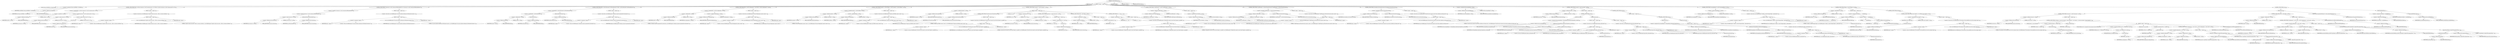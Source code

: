 digraph "validateAndExecute" {  
"403" [label = <(METHOD,validateAndExecute)<SUB>316</SUB>> ]
"33" [label = <(PARAM,this)<SUB>316</SUB>> ]
"404" [label = <(BLOCK,&lt;empty&gt;,&lt;empty&gt;)<SUB>316</SUB>> ]
"405" [label = <(LOCAL,String savedFileExt: java.lang.String)> ]
"406" [label = <(&lt;operator&gt;.assignment,String savedFileExt = this.fileext)<SUB>317</SUB>> ]
"407" [label = <(IDENTIFIER,savedFileExt,String savedFileExt = this.fileext)<SUB>317</SUB>> ]
"408" [label = <(&lt;operator&gt;.fieldAccess,this.fileext)<SUB>317</SUB>> ]
"409" [label = <(IDENTIFIER,this,String savedFileExt = this.fileext)<SUB>317</SUB>> ]
"410" [label = <(FIELD_IDENTIFIER,fileext,fileext)<SUB>317</SUB>> ]
"411" [label = <(CONTROL_STRUCTURE,if (file == null &amp;&amp; (resources == null || resources.size() == 0)),if (file == null &amp;&amp; (resources == null || resources.size() == 0)))<SUB>319</SUB>> ]
"412" [label = <(&lt;operator&gt;.logicalAnd,file == null &amp;&amp; (resources == null || resources.size() == 0))<SUB>319</SUB>> ]
"413" [label = <(&lt;operator&gt;.equals,file == null)<SUB>319</SUB>> ]
"414" [label = <(&lt;operator&gt;.fieldAccess,this.file)<SUB>319</SUB>> ]
"415" [label = <(IDENTIFIER,this,file == null)<SUB>319</SUB>> ]
"416" [label = <(FIELD_IDENTIFIER,file,file)<SUB>319</SUB>> ]
"417" [label = <(LITERAL,null,file == null)<SUB>319</SUB>> ]
"418" [label = <(&lt;operator&gt;.logicalOr,resources == null || resources.size() == 0)<SUB>319</SUB>> ]
"419" [label = <(&lt;operator&gt;.equals,resources == null)<SUB>319</SUB>> ]
"420" [label = <(&lt;operator&gt;.fieldAccess,this.resources)<SUB>319</SUB>> ]
"421" [label = <(IDENTIFIER,this,resources == null)<SUB>319</SUB>> ]
"422" [label = <(FIELD_IDENTIFIER,resources,resources)<SUB>319</SUB>> ]
"423" [label = <(LITERAL,null,resources == null)<SUB>319</SUB>> ]
"424" [label = <(&lt;operator&gt;.equals,resources.size() == 0)<SUB>319</SUB>> ]
"425" [label = <(size,size())<SUB>319</SUB>> ]
"426" [label = <(&lt;operator&gt;.fieldAccess,this.resources)<SUB>319</SUB>> ]
"427" [label = <(IDENTIFIER,this,size())<SUB>319</SUB>> ]
"428" [label = <(FIELD_IDENTIFIER,resources,resources)<SUB>319</SUB>> ]
"429" [label = <(LITERAL,0,resources.size() == 0)<SUB>319</SUB>> ]
"430" [label = <(BLOCK,&lt;empty&gt;,&lt;empty&gt;)<SUB>319</SUB>> ]
"431" [label = <(&lt;operator&gt;.throw,throw new BuildException(&quot;Specify at least one source - a file or a resource collection.&quot;);)<SUB>320</SUB>> ]
"432" [label = <(BLOCK,&lt;empty&gt;,&lt;empty&gt;)<SUB>320</SUB>> ]
"433" [label = <(&lt;operator&gt;.assignment,&lt;empty&gt;)> ]
"434" [label = <(IDENTIFIER,$obj6,&lt;empty&gt;)> ]
"435" [label = <(&lt;operator&gt;.alloc,new BuildException(&quot;Specify at least one source - a file or a resource collection.&quot;))<SUB>320</SUB>> ]
"436" [label = <(&lt;init&gt;,new BuildException(&quot;Specify at least one source - a file or a resource collection.&quot;))<SUB>320</SUB>> ]
"437" [label = <(IDENTIFIER,$obj6,new BuildException(&quot;Specify at least one source - a file or a resource collection.&quot;))> ]
"438" [label = <(LITERAL,&quot;Specify at least one source - a file or a resource collection.&quot;,new BuildException(&quot;Specify at least one source - a file or a resource collection.&quot;))<SUB>321</SUB>> ]
"439" [label = <(IDENTIFIER,$obj6,&lt;empty&gt;)> ]
"440" [label = <(CONTROL_STRUCTURE,if (!(resources == null || resources.isFilesystemOnly())),if (!(resources == null || resources.isFilesystemOnly())))<SUB>323</SUB>> ]
"441" [label = <(&lt;operator&gt;.logicalNot,!(resources == null || resources.isFilesystemOnly()))<SUB>323</SUB>> ]
"442" [label = <(&lt;operator&gt;.logicalOr,resources == null || resources.isFilesystemOnly())<SUB>323</SUB>> ]
"443" [label = <(&lt;operator&gt;.equals,resources == null)<SUB>323</SUB>> ]
"444" [label = <(&lt;operator&gt;.fieldAccess,this.resources)<SUB>323</SUB>> ]
"445" [label = <(IDENTIFIER,this,resources == null)<SUB>323</SUB>> ]
"446" [label = <(FIELD_IDENTIFIER,resources,resources)<SUB>323</SUB>> ]
"447" [label = <(LITERAL,null,resources == null)<SUB>323</SUB>> ]
"448" [label = <(isFilesystemOnly,isFilesystemOnly())<SUB>323</SUB>> ]
"449" [label = <(&lt;operator&gt;.fieldAccess,this.resources)<SUB>323</SUB>> ]
"450" [label = <(IDENTIFIER,this,isFilesystemOnly())<SUB>323</SUB>> ]
"451" [label = <(FIELD_IDENTIFIER,resources,resources)<SUB>323</SUB>> ]
"452" [label = <(BLOCK,&lt;empty&gt;,&lt;empty&gt;)<SUB>323</SUB>> ]
"453" [label = <(&lt;operator&gt;.throw,throw new BuildException(&quot;Can only calculate checksums for file-based resources.&quot;);)<SUB>324</SUB>> ]
"454" [label = <(BLOCK,&lt;empty&gt;,&lt;empty&gt;)<SUB>324</SUB>> ]
"455" [label = <(&lt;operator&gt;.assignment,&lt;empty&gt;)> ]
"456" [label = <(IDENTIFIER,$obj7,&lt;empty&gt;)> ]
"457" [label = <(&lt;operator&gt;.alloc,new BuildException(&quot;Can only calculate checksums for file-based resources.&quot;))<SUB>324</SUB>> ]
"458" [label = <(&lt;init&gt;,new BuildException(&quot;Can only calculate checksums for file-based resources.&quot;))<SUB>324</SUB>> ]
"459" [label = <(IDENTIFIER,$obj7,new BuildException(&quot;Can only calculate checksums for file-based resources.&quot;))> ]
"460" [label = <(LITERAL,&quot;Can only calculate checksums for file-based resources.&quot;,new BuildException(&quot;Can only calculate checksums for file-based resources.&quot;))<SUB>324</SUB>> ]
"461" [label = <(IDENTIFIER,$obj7,&lt;empty&gt;)> ]
"462" [label = <(CONTROL_STRUCTURE,if (file != null &amp;&amp; file.exists() &amp;&amp; file.isDirectory()),if (file != null &amp;&amp; file.exists() &amp;&amp; file.isDirectory()))<SUB>326</SUB>> ]
"463" [label = <(&lt;operator&gt;.logicalAnd,file != null &amp;&amp; file.exists() &amp;&amp; file.isDirectory())<SUB>326</SUB>> ]
"464" [label = <(&lt;operator&gt;.logicalAnd,file != null &amp;&amp; file.exists())<SUB>326</SUB>> ]
"465" [label = <(&lt;operator&gt;.notEquals,file != null)<SUB>326</SUB>> ]
"466" [label = <(&lt;operator&gt;.fieldAccess,this.file)<SUB>326</SUB>> ]
"467" [label = <(IDENTIFIER,this,file != null)<SUB>326</SUB>> ]
"468" [label = <(FIELD_IDENTIFIER,file,file)<SUB>326</SUB>> ]
"469" [label = <(LITERAL,null,file != null)<SUB>326</SUB>> ]
"470" [label = <(exists,file.exists())<SUB>326</SUB>> ]
"471" [label = <(&lt;operator&gt;.fieldAccess,this.file)<SUB>326</SUB>> ]
"472" [label = <(IDENTIFIER,this,file.exists())<SUB>326</SUB>> ]
"473" [label = <(FIELD_IDENTIFIER,file,file)<SUB>326</SUB>> ]
"474" [label = <(isDirectory,file.isDirectory())<SUB>326</SUB>> ]
"475" [label = <(&lt;operator&gt;.fieldAccess,this.file)<SUB>326</SUB>> ]
"476" [label = <(IDENTIFIER,this,file.isDirectory())<SUB>326</SUB>> ]
"477" [label = <(FIELD_IDENTIFIER,file,file)<SUB>326</SUB>> ]
"478" [label = <(BLOCK,&lt;empty&gt;,&lt;empty&gt;)<SUB>326</SUB>> ]
"479" [label = <(&lt;operator&gt;.throw,throw new BuildException(&quot;Checksum cannot be generated for directories&quot;);)<SUB>327</SUB>> ]
"480" [label = <(BLOCK,&lt;empty&gt;,&lt;empty&gt;)<SUB>327</SUB>> ]
"481" [label = <(&lt;operator&gt;.assignment,&lt;empty&gt;)> ]
"482" [label = <(IDENTIFIER,$obj8,&lt;empty&gt;)> ]
"483" [label = <(&lt;operator&gt;.alloc,new BuildException(&quot;Checksum cannot be generated for directories&quot;))<SUB>327</SUB>> ]
"484" [label = <(&lt;init&gt;,new BuildException(&quot;Checksum cannot be generated for directories&quot;))<SUB>327</SUB>> ]
"485" [label = <(IDENTIFIER,$obj8,new BuildException(&quot;Checksum cannot be generated for directories&quot;))> ]
"486" [label = <(LITERAL,&quot;Checksum cannot be generated for directories&quot;,new BuildException(&quot;Checksum cannot be generated for directories&quot;))<SUB>327</SUB>> ]
"487" [label = <(IDENTIFIER,$obj8,&lt;empty&gt;)> ]
"488" [label = <(CONTROL_STRUCTURE,if (file != null &amp;&amp; totalproperty != null),if (file != null &amp;&amp; totalproperty != null))<SUB>329</SUB>> ]
"489" [label = <(&lt;operator&gt;.logicalAnd,file != null &amp;&amp; totalproperty != null)<SUB>329</SUB>> ]
"490" [label = <(&lt;operator&gt;.notEquals,file != null)<SUB>329</SUB>> ]
"491" [label = <(&lt;operator&gt;.fieldAccess,this.file)<SUB>329</SUB>> ]
"492" [label = <(IDENTIFIER,this,file != null)<SUB>329</SUB>> ]
"493" [label = <(FIELD_IDENTIFIER,file,file)<SUB>329</SUB>> ]
"494" [label = <(LITERAL,null,file != null)<SUB>329</SUB>> ]
"495" [label = <(&lt;operator&gt;.notEquals,totalproperty != null)<SUB>329</SUB>> ]
"496" [label = <(&lt;operator&gt;.fieldAccess,this.totalproperty)<SUB>329</SUB>> ]
"497" [label = <(IDENTIFIER,this,totalproperty != null)<SUB>329</SUB>> ]
"498" [label = <(FIELD_IDENTIFIER,totalproperty,totalproperty)<SUB>329</SUB>> ]
"499" [label = <(LITERAL,null,totalproperty != null)<SUB>329</SUB>> ]
"500" [label = <(BLOCK,&lt;empty&gt;,&lt;empty&gt;)<SUB>329</SUB>> ]
"501" [label = <(&lt;operator&gt;.throw,throw new BuildException(&quot;File and Totalproperty cannot co-exist.&quot;);)<SUB>330</SUB>> ]
"502" [label = <(BLOCK,&lt;empty&gt;,&lt;empty&gt;)<SUB>330</SUB>> ]
"503" [label = <(&lt;operator&gt;.assignment,&lt;empty&gt;)> ]
"504" [label = <(IDENTIFIER,$obj9,&lt;empty&gt;)> ]
"505" [label = <(&lt;operator&gt;.alloc,new BuildException(&quot;File and Totalproperty cannot co-exist.&quot;))<SUB>330</SUB>> ]
"506" [label = <(&lt;init&gt;,new BuildException(&quot;File and Totalproperty cannot co-exist.&quot;))<SUB>330</SUB>> ]
"507" [label = <(IDENTIFIER,$obj9,new BuildException(&quot;File and Totalproperty cannot co-exist.&quot;))> ]
"508" [label = <(LITERAL,&quot;File and Totalproperty cannot co-exist.&quot;,new BuildException(&quot;File and Totalproperty cannot co-exist.&quot;))<SUB>330</SUB>> ]
"509" [label = <(IDENTIFIER,$obj9,&lt;empty&gt;)> ]
"510" [label = <(CONTROL_STRUCTURE,if (property != null &amp;&amp; fileext != null),if (property != null &amp;&amp; fileext != null))<SUB>332</SUB>> ]
"511" [label = <(&lt;operator&gt;.logicalAnd,property != null &amp;&amp; fileext != null)<SUB>332</SUB>> ]
"512" [label = <(&lt;operator&gt;.notEquals,property != null)<SUB>332</SUB>> ]
"513" [label = <(&lt;operator&gt;.fieldAccess,this.property)<SUB>332</SUB>> ]
"514" [label = <(IDENTIFIER,this,property != null)<SUB>332</SUB>> ]
"515" [label = <(FIELD_IDENTIFIER,property,property)<SUB>332</SUB>> ]
"516" [label = <(LITERAL,null,property != null)<SUB>332</SUB>> ]
"517" [label = <(&lt;operator&gt;.notEquals,fileext != null)<SUB>332</SUB>> ]
"518" [label = <(&lt;operator&gt;.fieldAccess,this.fileext)<SUB>332</SUB>> ]
"519" [label = <(IDENTIFIER,this,fileext != null)<SUB>332</SUB>> ]
"520" [label = <(FIELD_IDENTIFIER,fileext,fileext)<SUB>332</SUB>> ]
"521" [label = <(LITERAL,null,fileext != null)<SUB>332</SUB>> ]
"522" [label = <(BLOCK,&lt;empty&gt;,&lt;empty&gt;)<SUB>332</SUB>> ]
"523" [label = <(&lt;operator&gt;.throw,throw new BuildException(&quot;Property and FileExt cannot co-exist.&quot;);)<SUB>333</SUB>> ]
"524" [label = <(BLOCK,&lt;empty&gt;,&lt;empty&gt;)<SUB>333</SUB>> ]
"525" [label = <(&lt;operator&gt;.assignment,&lt;empty&gt;)> ]
"526" [label = <(IDENTIFIER,$obj10,&lt;empty&gt;)> ]
"527" [label = <(&lt;operator&gt;.alloc,new BuildException(&quot;Property and FileExt cannot co-exist.&quot;))<SUB>333</SUB>> ]
"528" [label = <(&lt;init&gt;,new BuildException(&quot;Property and FileExt cannot co-exist.&quot;))<SUB>333</SUB>> ]
"529" [label = <(IDENTIFIER,$obj10,new BuildException(&quot;Property and FileExt cannot co-exist.&quot;))> ]
"530" [label = <(LITERAL,&quot;Property and FileExt cannot co-exist.&quot;,new BuildException(&quot;Property and FileExt cannot co-exist.&quot;))<SUB>333</SUB>> ]
"531" [label = <(IDENTIFIER,$obj10,&lt;empty&gt;)> ]
"532" [label = <(CONTROL_STRUCTURE,if (property != null),if (property != null))<SUB>335</SUB>> ]
"533" [label = <(&lt;operator&gt;.notEquals,property != null)<SUB>335</SUB>> ]
"534" [label = <(&lt;operator&gt;.fieldAccess,this.property)<SUB>335</SUB>> ]
"535" [label = <(IDENTIFIER,this,property != null)<SUB>335</SUB>> ]
"536" [label = <(FIELD_IDENTIFIER,property,property)<SUB>335</SUB>> ]
"537" [label = <(LITERAL,null,property != null)<SUB>335</SUB>> ]
"538" [label = <(BLOCK,&lt;empty&gt;,&lt;empty&gt;)<SUB>335</SUB>> ]
"539" [label = <(CONTROL_STRUCTURE,if (forceOverwrite),if (forceOverwrite))<SUB>336</SUB>> ]
"540" [label = <(&lt;operator&gt;.fieldAccess,this.forceOverwrite)<SUB>336</SUB>> ]
"541" [label = <(IDENTIFIER,this,if (forceOverwrite))<SUB>336</SUB>> ]
"542" [label = <(FIELD_IDENTIFIER,forceOverwrite,forceOverwrite)<SUB>336</SUB>> ]
"543" [label = <(BLOCK,&lt;empty&gt;,&lt;empty&gt;)<SUB>336</SUB>> ]
"544" [label = <(&lt;operator&gt;.throw,throw new BuildException(&quot;ForceOverwrite cannot be used when Property is specified&quot;);)<SUB>337</SUB>> ]
"545" [label = <(BLOCK,&lt;empty&gt;,&lt;empty&gt;)<SUB>337</SUB>> ]
"546" [label = <(&lt;operator&gt;.assignment,&lt;empty&gt;)> ]
"547" [label = <(IDENTIFIER,$obj11,&lt;empty&gt;)> ]
"548" [label = <(&lt;operator&gt;.alloc,new BuildException(&quot;ForceOverwrite cannot be used when Property is specified&quot;))<SUB>337</SUB>> ]
"549" [label = <(&lt;init&gt;,new BuildException(&quot;ForceOverwrite cannot be used when Property is specified&quot;))<SUB>337</SUB>> ]
"550" [label = <(IDENTIFIER,$obj11,new BuildException(&quot;ForceOverwrite cannot be used when Property is specified&quot;))> ]
"551" [label = <(LITERAL,&quot;ForceOverwrite cannot be used when Property is specified&quot;,new BuildException(&quot;ForceOverwrite cannot be used when Property is specified&quot;))<SUB>338</SUB>> ]
"552" [label = <(IDENTIFIER,$obj11,&lt;empty&gt;)> ]
"553" [label = <(LOCAL,int ct: int)> ]
"554" [label = <(&lt;operator&gt;.assignment,int ct = 0)<SUB>340</SUB>> ]
"555" [label = <(IDENTIFIER,ct,int ct = 0)<SUB>340</SUB>> ]
"556" [label = <(LITERAL,0,int ct = 0)<SUB>340</SUB>> ]
"557" [label = <(CONTROL_STRUCTURE,if (resources != null),if (resources != null))<SUB>341</SUB>> ]
"558" [label = <(&lt;operator&gt;.notEquals,resources != null)<SUB>341</SUB>> ]
"559" [label = <(&lt;operator&gt;.fieldAccess,this.resources)<SUB>341</SUB>> ]
"560" [label = <(IDENTIFIER,this,resources != null)<SUB>341</SUB>> ]
"561" [label = <(FIELD_IDENTIFIER,resources,resources)<SUB>341</SUB>> ]
"562" [label = <(LITERAL,null,resources != null)<SUB>341</SUB>> ]
"563" [label = <(BLOCK,&lt;empty&gt;,&lt;empty&gt;)<SUB>341</SUB>> ]
"564" [label = <(&lt;operator&gt;.assignmentPlus,ct += size())<SUB>342</SUB>> ]
"565" [label = <(IDENTIFIER,ct,ct += size())<SUB>342</SUB>> ]
"566" [label = <(size,size())<SUB>342</SUB>> ]
"567" [label = <(&lt;operator&gt;.fieldAccess,this.resources)<SUB>342</SUB>> ]
"568" [label = <(IDENTIFIER,this,size())<SUB>342</SUB>> ]
"569" [label = <(FIELD_IDENTIFIER,resources,resources)<SUB>342</SUB>> ]
"570" [label = <(CONTROL_STRUCTURE,if (file != null),if (file != null))<SUB>344</SUB>> ]
"571" [label = <(&lt;operator&gt;.notEquals,file != null)<SUB>344</SUB>> ]
"572" [label = <(&lt;operator&gt;.fieldAccess,this.file)<SUB>344</SUB>> ]
"573" [label = <(IDENTIFIER,this,file != null)<SUB>344</SUB>> ]
"574" [label = <(FIELD_IDENTIFIER,file,file)<SUB>344</SUB>> ]
"575" [label = <(LITERAL,null,file != null)<SUB>344</SUB>> ]
"576" [label = <(BLOCK,&lt;empty&gt;,&lt;empty&gt;)<SUB>344</SUB>> ]
"577" [label = <(&lt;operator&gt;.postIncrement,ct++)<SUB>345</SUB>> ]
"578" [label = <(IDENTIFIER,ct,ct++)<SUB>345</SUB>> ]
"579" [label = <(CONTROL_STRUCTURE,if (ct &gt; 1),if (ct &gt; 1))<SUB>347</SUB>> ]
"580" [label = <(&lt;operator&gt;.greaterThan,ct &gt; 1)<SUB>347</SUB>> ]
"581" [label = <(IDENTIFIER,ct,ct &gt; 1)<SUB>347</SUB>> ]
"582" [label = <(LITERAL,1,ct &gt; 1)<SUB>347</SUB>> ]
"583" [label = <(BLOCK,&lt;empty&gt;,&lt;empty&gt;)<SUB>347</SUB>> ]
"584" [label = <(&lt;operator&gt;.throw,throw new BuildException(&quot;Multiple files cannot be used when Property is specified&quot;);)<SUB>348</SUB>> ]
"585" [label = <(BLOCK,&lt;empty&gt;,&lt;empty&gt;)<SUB>348</SUB>> ]
"586" [label = <(&lt;operator&gt;.assignment,&lt;empty&gt;)> ]
"587" [label = <(IDENTIFIER,$obj12,&lt;empty&gt;)> ]
"588" [label = <(&lt;operator&gt;.alloc,new BuildException(&quot;Multiple files cannot be used when Property is specified&quot;))<SUB>348</SUB>> ]
"589" [label = <(&lt;init&gt;,new BuildException(&quot;Multiple files cannot be used when Property is specified&quot;))<SUB>348</SUB>> ]
"590" [label = <(IDENTIFIER,$obj12,new BuildException(&quot;Multiple files cannot be used when Property is specified&quot;))> ]
"591" [label = <(LITERAL,&quot;Multiple files cannot be used when Property is specified&quot;,new BuildException(&quot;Multiple files cannot be used when Property is specified&quot;))<SUB>349</SUB>> ]
"592" [label = <(IDENTIFIER,$obj12,&lt;empty&gt;)> ]
"593" [label = <(CONTROL_STRUCTURE,if (verifyProperty != null),if (verifyProperty != null))<SUB>352</SUB>> ]
"594" [label = <(&lt;operator&gt;.notEquals,verifyProperty != null)<SUB>352</SUB>> ]
"595" [label = <(&lt;operator&gt;.fieldAccess,this.verifyProperty)<SUB>352</SUB>> ]
"596" [label = <(IDENTIFIER,this,verifyProperty != null)<SUB>352</SUB>> ]
"597" [label = <(FIELD_IDENTIFIER,verifyProperty,verifyProperty)<SUB>352</SUB>> ]
"598" [label = <(LITERAL,null,verifyProperty != null)<SUB>352</SUB>> ]
"599" [label = <(BLOCK,&lt;empty&gt;,&lt;empty&gt;)<SUB>352</SUB>> ]
"600" [label = <(&lt;operator&gt;.assignment,this.isCondition = true)<SUB>353</SUB>> ]
"601" [label = <(&lt;operator&gt;.fieldAccess,this.isCondition)<SUB>353</SUB>> ]
"602" [label = <(IDENTIFIER,this,this.isCondition = true)<SUB>353</SUB>> ]
"603" [label = <(FIELD_IDENTIFIER,isCondition,isCondition)<SUB>353</SUB>> ]
"604" [label = <(LITERAL,true,this.isCondition = true)<SUB>353</SUB>> ]
"605" [label = <(CONTROL_STRUCTURE,if (verifyProperty != null &amp;&amp; forceOverwrite),if (verifyProperty != null &amp;&amp; forceOverwrite))<SUB>355</SUB>> ]
"606" [label = <(&lt;operator&gt;.logicalAnd,verifyProperty != null &amp;&amp; forceOverwrite)<SUB>355</SUB>> ]
"607" [label = <(&lt;operator&gt;.notEquals,verifyProperty != null)<SUB>355</SUB>> ]
"608" [label = <(&lt;operator&gt;.fieldAccess,this.verifyProperty)<SUB>355</SUB>> ]
"609" [label = <(IDENTIFIER,this,verifyProperty != null)<SUB>355</SUB>> ]
"610" [label = <(FIELD_IDENTIFIER,verifyProperty,verifyProperty)<SUB>355</SUB>> ]
"611" [label = <(LITERAL,null,verifyProperty != null)<SUB>355</SUB>> ]
"612" [label = <(&lt;operator&gt;.fieldAccess,this.forceOverwrite)<SUB>355</SUB>> ]
"613" [label = <(IDENTIFIER,this,verifyProperty != null &amp;&amp; forceOverwrite)<SUB>355</SUB>> ]
"614" [label = <(FIELD_IDENTIFIER,forceOverwrite,forceOverwrite)<SUB>355</SUB>> ]
"615" [label = <(BLOCK,&lt;empty&gt;,&lt;empty&gt;)<SUB>355</SUB>> ]
"616" [label = <(&lt;operator&gt;.throw,throw new BuildException(&quot;VerifyProperty and ForceOverwrite cannot co-exist.&quot;);)<SUB>356</SUB>> ]
"617" [label = <(BLOCK,&lt;empty&gt;,&lt;empty&gt;)<SUB>356</SUB>> ]
"618" [label = <(&lt;operator&gt;.assignment,&lt;empty&gt;)> ]
"619" [label = <(IDENTIFIER,$obj13,&lt;empty&gt;)> ]
"620" [label = <(&lt;operator&gt;.alloc,new BuildException(&quot;VerifyProperty and ForceOverwrite cannot co-exist.&quot;))<SUB>356</SUB>> ]
"621" [label = <(&lt;init&gt;,new BuildException(&quot;VerifyProperty and ForceOverwrite cannot co-exist.&quot;))<SUB>356</SUB>> ]
"622" [label = <(IDENTIFIER,$obj13,new BuildException(&quot;VerifyProperty and ForceOverwrite cannot co-exist.&quot;))> ]
"623" [label = <(LITERAL,&quot;VerifyProperty and ForceOverwrite cannot co-exist.&quot;,new BuildException(&quot;VerifyProperty and ForceOverwrite cannot co-exist.&quot;))<SUB>356</SUB>> ]
"624" [label = <(IDENTIFIER,$obj13,&lt;empty&gt;)> ]
"625" [label = <(CONTROL_STRUCTURE,if (isCondition &amp;&amp; forceOverwrite),if (isCondition &amp;&amp; forceOverwrite))<SUB>358</SUB>> ]
"626" [label = <(&lt;operator&gt;.logicalAnd,isCondition &amp;&amp; forceOverwrite)<SUB>358</SUB>> ]
"627" [label = <(&lt;operator&gt;.fieldAccess,this.isCondition)<SUB>358</SUB>> ]
"628" [label = <(IDENTIFIER,this,isCondition &amp;&amp; forceOverwrite)<SUB>358</SUB>> ]
"629" [label = <(FIELD_IDENTIFIER,isCondition,isCondition)<SUB>358</SUB>> ]
"630" [label = <(&lt;operator&gt;.fieldAccess,this.forceOverwrite)<SUB>358</SUB>> ]
"631" [label = <(IDENTIFIER,this,isCondition &amp;&amp; forceOverwrite)<SUB>358</SUB>> ]
"632" [label = <(FIELD_IDENTIFIER,forceOverwrite,forceOverwrite)<SUB>358</SUB>> ]
"633" [label = <(BLOCK,&lt;empty&gt;,&lt;empty&gt;)<SUB>358</SUB>> ]
"634" [label = <(&lt;operator&gt;.throw,throw new BuildException(&quot;ForceOverwrite cannot be used when conditions are being used.&quot;);)<SUB>359</SUB>> ]
"635" [label = <(BLOCK,&lt;empty&gt;,&lt;empty&gt;)<SUB>359</SUB>> ]
"636" [label = <(&lt;operator&gt;.assignment,&lt;empty&gt;)> ]
"637" [label = <(IDENTIFIER,$obj14,&lt;empty&gt;)> ]
"638" [label = <(&lt;operator&gt;.alloc,new BuildException(&quot;ForceOverwrite cannot be used when conditions are being used.&quot;))<SUB>359</SUB>> ]
"639" [label = <(&lt;init&gt;,new BuildException(&quot;ForceOverwrite cannot be used when conditions are being used.&quot;))<SUB>359</SUB>> ]
"640" [label = <(IDENTIFIER,$obj14,new BuildException(&quot;ForceOverwrite cannot be used when conditions are being used.&quot;))> ]
"641" [label = <(LITERAL,&quot;ForceOverwrite cannot be used when conditions are being used.&quot;,new BuildException(&quot;ForceOverwrite cannot be used when conditions are being used.&quot;))<SUB>360</SUB>> ]
"642" [label = <(IDENTIFIER,$obj14,&lt;empty&gt;)> ]
"643" [label = <(&lt;operator&gt;.assignment,this.messageDigest = null)<SUB>362</SUB>> ]
"644" [label = <(&lt;operator&gt;.fieldAccess,this.messageDigest)<SUB>362</SUB>> ]
"645" [label = <(IDENTIFIER,this,this.messageDigest = null)<SUB>362</SUB>> ]
"646" [label = <(FIELD_IDENTIFIER,messageDigest,messageDigest)<SUB>362</SUB>> ]
"647" [label = <(LITERAL,null,this.messageDigest = null)<SUB>362</SUB>> ]
"648" [label = <(CONTROL_STRUCTURE,if (provider != null),if (provider != null))<SUB>363</SUB>> ]
"649" [label = <(&lt;operator&gt;.notEquals,provider != null)<SUB>363</SUB>> ]
"650" [label = <(&lt;operator&gt;.fieldAccess,this.provider)<SUB>363</SUB>> ]
"651" [label = <(IDENTIFIER,this,provider != null)<SUB>363</SUB>> ]
"652" [label = <(FIELD_IDENTIFIER,provider,provider)<SUB>363</SUB>> ]
"653" [label = <(LITERAL,null,provider != null)<SUB>363</SUB>> ]
"654" [label = <(BLOCK,&lt;empty&gt;,&lt;empty&gt;)<SUB>363</SUB>> ]
"655" [label = <(CONTROL_STRUCTURE,try,try)<SUB>364</SUB>> ]
"656" [label = <(BLOCK,try,try)<SUB>364</SUB>> ]
"657" [label = <(&lt;operator&gt;.assignment,this.messageDigest = MessageDigest.getInstance(algorithm, provider))<SUB>365</SUB>> ]
"658" [label = <(&lt;operator&gt;.fieldAccess,this.messageDigest)<SUB>365</SUB>> ]
"659" [label = <(IDENTIFIER,this,this.messageDigest = MessageDigest.getInstance(algorithm, provider))<SUB>365</SUB>> ]
"660" [label = <(FIELD_IDENTIFIER,messageDigest,messageDigest)<SUB>365</SUB>> ]
"661" [label = <(getInstance,MessageDigest.getInstance(algorithm, provider))<SUB>365</SUB>> ]
"662" [label = <(IDENTIFIER,MessageDigest,MessageDigest.getInstance(algorithm, provider))<SUB>365</SUB>> ]
"663" [label = <(&lt;operator&gt;.fieldAccess,this.algorithm)<SUB>365</SUB>> ]
"664" [label = <(IDENTIFIER,this,MessageDigest.getInstance(algorithm, provider))<SUB>365</SUB>> ]
"665" [label = <(FIELD_IDENTIFIER,algorithm,algorithm)<SUB>365</SUB>> ]
"666" [label = <(&lt;operator&gt;.fieldAccess,this.provider)<SUB>365</SUB>> ]
"667" [label = <(IDENTIFIER,this,MessageDigest.getInstance(algorithm, provider))<SUB>365</SUB>> ]
"668" [label = <(FIELD_IDENTIFIER,provider,provider)<SUB>365</SUB>> ]
"669" [label = <(BLOCK,catch,catch)> ]
"670" [label = <(BLOCK,&lt;empty&gt;,&lt;empty&gt;)<SUB>366</SUB>> ]
"671" [label = <(&lt;operator&gt;.throw,throw new BuildException(noalgo, getLocation());)<SUB>367</SUB>> ]
"672" [label = <(BLOCK,&lt;empty&gt;,&lt;empty&gt;)<SUB>367</SUB>> ]
"673" [label = <(&lt;operator&gt;.assignment,&lt;empty&gt;)> ]
"674" [label = <(IDENTIFIER,$obj15,&lt;empty&gt;)> ]
"675" [label = <(&lt;operator&gt;.alloc,new BuildException(noalgo, getLocation()))<SUB>367</SUB>> ]
"676" [label = <(&lt;init&gt;,new BuildException(noalgo, getLocation()))<SUB>367</SUB>> ]
"677" [label = <(IDENTIFIER,$obj15,new BuildException(noalgo, getLocation()))> ]
"678" [label = <(IDENTIFIER,noalgo,new BuildException(noalgo, getLocation()))<SUB>367</SUB>> ]
"679" [label = <(getLocation,getLocation())<SUB>367</SUB>> ]
"32" [label = <(IDENTIFIER,this,getLocation())<SUB>367</SUB>> ]
"680" [label = <(IDENTIFIER,$obj15,&lt;empty&gt;)> ]
"681" [label = <(BLOCK,&lt;empty&gt;,&lt;empty&gt;)<SUB>368</SUB>> ]
"682" [label = <(&lt;operator&gt;.throw,throw new BuildException(noprovider, getLocation());)<SUB>369</SUB>> ]
"683" [label = <(BLOCK,&lt;empty&gt;,&lt;empty&gt;)<SUB>369</SUB>> ]
"684" [label = <(&lt;operator&gt;.assignment,&lt;empty&gt;)> ]
"685" [label = <(IDENTIFIER,$obj16,&lt;empty&gt;)> ]
"686" [label = <(&lt;operator&gt;.alloc,new BuildException(noprovider, getLocation()))<SUB>369</SUB>> ]
"687" [label = <(&lt;init&gt;,new BuildException(noprovider, getLocation()))<SUB>369</SUB>> ]
"688" [label = <(IDENTIFIER,$obj16,new BuildException(noprovider, getLocation()))> ]
"689" [label = <(IDENTIFIER,noprovider,new BuildException(noprovider, getLocation()))<SUB>369</SUB>> ]
"690" [label = <(getLocation,getLocation())<SUB>369</SUB>> ]
"34" [label = <(IDENTIFIER,this,getLocation())<SUB>369</SUB>> ]
"691" [label = <(IDENTIFIER,$obj16,&lt;empty&gt;)> ]
"692" [label = <(CONTROL_STRUCTURE,else,else)<SUB>371</SUB>> ]
"693" [label = <(BLOCK,&lt;empty&gt;,&lt;empty&gt;)<SUB>371</SUB>> ]
"694" [label = <(CONTROL_STRUCTURE,try,try)<SUB>372</SUB>> ]
"695" [label = <(BLOCK,try,try)<SUB>372</SUB>> ]
"696" [label = <(&lt;operator&gt;.assignment,this.messageDigest = MessageDigest.getInstance(algorithm))<SUB>373</SUB>> ]
"697" [label = <(&lt;operator&gt;.fieldAccess,this.messageDigest)<SUB>373</SUB>> ]
"698" [label = <(IDENTIFIER,this,this.messageDigest = MessageDigest.getInstance(algorithm))<SUB>373</SUB>> ]
"699" [label = <(FIELD_IDENTIFIER,messageDigest,messageDigest)<SUB>373</SUB>> ]
"700" [label = <(getInstance,MessageDigest.getInstance(algorithm))<SUB>373</SUB>> ]
"701" [label = <(IDENTIFIER,MessageDigest,MessageDigest.getInstance(algorithm))<SUB>373</SUB>> ]
"702" [label = <(&lt;operator&gt;.fieldAccess,this.algorithm)<SUB>373</SUB>> ]
"703" [label = <(IDENTIFIER,this,MessageDigest.getInstance(algorithm))<SUB>373</SUB>> ]
"704" [label = <(FIELD_IDENTIFIER,algorithm,algorithm)<SUB>373</SUB>> ]
"705" [label = <(BLOCK,catch,catch)> ]
"706" [label = <(BLOCK,&lt;empty&gt;,&lt;empty&gt;)<SUB>374</SUB>> ]
"707" [label = <(&lt;operator&gt;.throw,throw new BuildException(noalgo, getLocation());)<SUB>375</SUB>> ]
"708" [label = <(BLOCK,&lt;empty&gt;,&lt;empty&gt;)<SUB>375</SUB>> ]
"709" [label = <(&lt;operator&gt;.assignment,&lt;empty&gt;)> ]
"710" [label = <(IDENTIFIER,$obj17,&lt;empty&gt;)> ]
"711" [label = <(&lt;operator&gt;.alloc,new BuildException(noalgo, getLocation()))<SUB>375</SUB>> ]
"712" [label = <(&lt;init&gt;,new BuildException(noalgo, getLocation()))<SUB>375</SUB>> ]
"713" [label = <(IDENTIFIER,$obj17,new BuildException(noalgo, getLocation()))> ]
"714" [label = <(IDENTIFIER,noalgo,new BuildException(noalgo, getLocation()))<SUB>375</SUB>> ]
"715" [label = <(getLocation,getLocation())<SUB>375</SUB>> ]
"35" [label = <(IDENTIFIER,this,getLocation())<SUB>375</SUB>> ]
"716" [label = <(IDENTIFIER,$obj17,&lt;empty&gt;)> ]
"717" [label = <(CONTROL_STRUCTURE,if (messageDigest == null),if (messageDigest == null))<SUB>378</SUB>> ]
"718" [label = <(&lt;operator&gt;.equals,messageDigest == null)<SUB>378</SUB>> ]
"719" [label = <(&lt;operator&gt;.fieldAccess,this.messageDigest)<SUB>378</SUB>> ]
"720" [label = <(IDENTIFIER,this,messageDigest == null)<SUB>378</SUB>> ]
"721" [label = <(FIELD_IDENTIFIER,messageDigest,messageDigest)<SUB>378</SUB>> ]
"722" [label = <(LITERAL,null,messageDigest == null)<SUB>378</SUB>> ]
"723" [label = <(BLOCK,&lt;empty&gt;,&lt;empty&gt;)<SUB>378</SUB>> ]
"724" [label = <(&lt;operator&gt;.throw,throw new BuildException(&quot;Unable to create Message Digest&quot;, getLocation());)<SUB>379</SUB>> ]
"725" [label = <(BLOCK,&lt;empty&gt;,&lt;empty&gt;)<SUB>379</SUB>> ]
"726" [label = <(&lt;operator&gt;.assignment,&lt;empty&gt;)> ]
"727" [label = <(IDENTIFIER,$obj18,&lt;empty&gt;)> ]
"728" [label = <(&lt;operator&gt;.alloc,new BuildException(&quot;Unable to create Message Digest&quot;, getLocation()))<SUB>379</SUB>> ]
"729" [label = <(&lt;init&gt;,new BuildException(&quot;Unable to create Message Digest&quot;, getLocation()))<SUB>379</SUB>> ]
"730" [label = <(IDENTIFIER,$obj18,new BuildException(&quot;Unable to create Message Digest&quot;, getLocation()))> ]
"731" [label = <(LITERAL,&quot;Unable to create Message Digest&quot;,new BuildException(&quot;Unable to create Message Digest&quot;, getLocation()))<SUB>379</SUB>> ]
"732" [label = <(getLocation,getLocation())<SUB>379</SUB>> ]
"36" [label = <(IDENTIFIER,this,getLocation())<SUB>379</SUB>> ]
"733" [label = <(IDENTIFIER,$obj18,&lt;empty&gt;)> ]
"734" [label = <(CONTROL_STRUCTURE,if (fileext == null),if (fileext == null))<SUB>381</SUB>> ]
"735" [label = <(&lt;operator&gt;.equals,fileext == null)<SUB>381</SUB>> ]
"736" [label = <(&lt;operator&gt;.fieldAccess,this.fileext)<SUB>381</SUB>> ]
"737" [label = <(IDENTIFIER,this,fileext == null)<SUB>381</SUB>> ]
"738" [label = <(FIELD_IDENTIFIER,fileext,fileext)<SUB>381</SUB>> ]
"739" [label = <(LITERAL,null,fileext == null)<SUB>381</SUB>> ]
"740" [label = <(BLOCK,&lt;empty&gt;,&lt;empty&gt;)<SUB>381</SUB>> ]
"741" [label = <(&lt;operator&gt;.assignment,this.fileext = &quot;.&quot; + algorithm)<SUB>382</SUB>> ]
"742" [label = <(&lt;operator&gt;.fieldAccess,this.fileext)<SUB>382</SUB>> ]
"743" [label = <(IDENTIFIER,this,this.fileext = &quot;.&quot; + algorithm)<SUB>382</SUB>> ]
"744" [label = <(FIELD_IDENTIFIER,fileext,fileext)<SUB>382</SUB>> ]
"745" [label = <(&lt;operator&gt;.addition,&quot;.&quot; + algorithm)<SUB>382</SUB>> ]
"746" [label = <(LITERAL,&quot;.&quot;,&quot;.&quot; + algorithm)<SUB>382</SUB>> ]
"747" [label = <(&lt;operator&gt;.fieldAccess,this.algorithm)<SUB>382</SUB>> ]
"748" [label = <(IDENTIFIER,this,&quot;.&quot; + algorithm)<SUB>382</SUB>> ]
"749" [label = <(FIELD_IDENTIFIER,algorithm,algorithm)<SUB>382</SUB>> ]
"750" [label = <(CONTROL_STRUCTURE,else,else)<SUB>383</SUB>> ]
"751" [label = <(CONTROL_STRUCTURE,if (fileext.trim().length() == 0),if (fileext.trim().length() == 0))<SUB>383</SUB>> ]
"752" [label = <(&lt;operator&gt;.equals,fileext.trim().length() == 0)<SUB>383</SUB>> ]
"753" [label = <(length,fileext.trim().length())<SUB>383</SUB>> ]
"754" [label = <(trim,fileext.trim())<SUB>383</SUB>> ]
"755" [label = <(&lt;operator&gt;.fieldAccess,this.fileext)<SUB>383</SUB>> ]
"756" [label = <(IDENTIFIER,this,fileext.trim())<SUB>383</SUB>> ]
"757" [label = <(FIELD_IDENTIFIER,fileext,fileext)<SUB>383</SUB>> ]
"758" [label = <(LITERAL,0,fileext.trim().length() == 0)<SUB>383</SUB>> ]
"759" [label = <(BLOCK,&lt;empty&gt;,&lt;empty&gt;)<SUB>383</SUB>> ]
"760" [label = <(&lt;operator&gt;.throw,throw new BuildException(&quot;File extension when specified must not be an empty string&quot;);)<SUB>384</SUB>> ]
"761" [label = <(BLOCK,&lt;empty&gt;,&lt;empty&gt;)<SUB>384</SUB>> ]
"762" [label = <(&lt;operator&gt;.assignment,&lt;empty&gt;)> ]
"763" [label = <(IDENTIFIER,$obj19,&lt;empty&gt;)> ]
"764" [label = <(&lt;operator&gt;.alloc,new BuildException(&quot;File extension when specified must not be an empty string&quot;))<SUB>384</SUB>> ]
"765" [label = <(&lt;init&gt;,new BuildException(&quot;File extension when specified must not be an empty string&quot;))<SUB>384</SUB>> ]
"766" [label = <(IDENTIFIER,$obj19,new BuildException(&quot;File extension when specified must not be an empty string&quot;))> ]
"767" [label = <(LITERAL,&quot;File extension when specified must not be an empty string&quot;,new BuildException(&quot;File extension when specified must not be an empty string&quot;))<SUB>384</SUB>> ]
"768" [label = <(IDENTIFIER,$obj19,&lt;empty&gt;)> ]
"769" [label = <(CONTROL_STRUCTURE,try,try)<SUB>386</SUB>> ]
"770" [label = <(BLOCK,try,try)<SUB>386</SUB>> ]
"771" [label = <(CONTROL_STRUCTURE,if (resources != null),if (resources != null))<SUB>387</SUB>> ]
"772" [label = <(&lt;operator&gt;.notEquals,resources != null)<SUB>387</SUB>> ]
"773" [label = <(&lt;operator&gt;.fieldAccess,this.resources)<SUB>387</SUB>> ]
"774" [label = <(IDENTIFIER,this,resources != null)<SUB>387</SUB>> ]
"775" [label = <(FIELD_IDENTIFIER,resources,resources)<SUB>387</SUB>> ]
"776" [label = <(LITERAL,null,resources != null)<SUB>387</SUB>> ]
"777" [label = <(BLOCK,&lt;empty&gt;,&lt;empty&gt;)<SUB>387</SUB>> ]
"778" [label = <(CONTROL_STRUCTURE,for (Iterator i = resources.iterator(); Some(i.hasNext()); ),for (Iterator i = resources.iterator(); Some(i.hasNext()); ))<SUB>388</SUB>> ]
"779" [label = <(LOCAL,Iterator i: java.util.Iterator)> ]
"780" [label = <(&lt;operator&gt;.assignment,Iterator i = iterator())<SUB>388</SUB>> ]
"781" [label = <(IDENTIFIER,i,Iterator i = iterator())<SUB>388</SUB>> ]
"782" [label = <(iterator,iterator())<SUB>388</SUB>> ]
"783" [label = <(&lt;operator&gt;.fieldAccess,this.resources)<SUB>388</SUB>> ]
"784" [label = <(IDENTIFIER,this,iterator())<SUB>388</SUB>> ]
"785" [label = <(FIELD_IDENTIFIER,resources,resources)<SUB>388</SUB>> ]
"786" [label = <(hasNext,i.hasNext())<SUB>388</SUB>> ]
"787" [label = <(IDENTIFIER,i,i.hasNext())<SUB>388</SUB>> ]
"788" [label = <(BLOCK,&lt;empty&gt;,&lt;empty&gt;)<SUB>388</SUB>> ]
"789" [label = <(LOCAL,FileResource fr: org.apache.tools.ant.types.resources.FileResource)> ]
"790" [label = <(&lt;operator&gt;.assignment,FileResource fr = (FileResource) i.next())<SUB>389</SUB>> ]
"791" [label = <(IDENTIFIER,fr,FileResource fr = (FileResource) i.next())<SUB>389</SUB>> ]
"792" [label = <(&lt;operator&gt;.cast,(FileResource) i.next())<SUB>389</SUB>> ]
"793" [label = <(TYPE_REF,FileResource,FileResource)<SUB>389</SUB>> ]
"794" [label = <(next,i.next())<SUB>389</SUB>> ]
"795" [label = <(IDENTIFIER,i,i.next())<SUB>389</SUB>> ]
"796" [label = <(LOCAL,File src: java.io.File)> ]
"797" [label = <(&lt;operator&gt;.assignment,File src = getFile())<SUB>390</SUB>> ]
"798" [label = <(IDENTIFIER,src,File src = getFile())<SUB>390</SUB>> ]
"799" [label = <(getFile,getFile())<SUB>390</SUB>> ]
"800" [label = <(IDENTIFIER,fr,getFile())<SUB>390</SUB>> ]
"801" [label = <(CONTROL_STRUCTURE,if (totalproperty != null || todir != null),if (totalproperty != null || todir != null))<SUB>391</SUB>> ]
"802" [label = <(&lt;operator&gt;.logicalOr,totalproperty != null || todir != null)<SUB>391</SUB>> ]
"803" [label = <(&lt;operator&gt;.notEquals,totalproperty != null)<SUB>391</SUB>> ]
"804" [label = <(&lt;operator&gt;.fieldAccess,this.totalproperty)<SUB>391</SUB>> ]
"805" [label = <(IDENTIFIER,this,totalproperty != null)<SUB>391</SUB>> ]
"806" [label = <(FIELD_IDENTIFIER,totalproperty,totalproperty)<SUB>391</SUB>> ]
"807" [label = <(LITERAL,null,totalproperty != null)<SUB>391</SUB>> ]
"808" [label = <(&lt;operator&gt;.notEquals,todir != null)<SUB>391</SUB>> ]
"809" [label = <(&lt;operator&gt;.fieldAccess,this.todir)<SUB>391</SUB>> ]
"810" [label = <(IDENTIFIER,this,todir != null)<SUB>391</SUB>> ]
"811" [label = <(FIELD_IDENTIFIER,todir,todir)<SUB>391</SUB>> ]
"812" [label = <(LITERAL,null,todir != null)<SUB>391</SUB>> ]
"813" [label = <(BLOCK,&lt;empty&gt;,&lt;empty&gt;)<SUB>391</SUB>> ]
"814" [label = <(put,put(src, fr.getName().replace(File.separatorChar, '/')))<SUB>395</SUB>> ]
"815" [label = <(&lt;operator&gt;.fieldAccess,this.relativeFilePaths)<SUB>395</SUB>> ]
"816" [label = <(IDENTIFIER,this,put(src, fr.getName().replace(File.separatorChar, '/')))<SUB>395</SUB>> ]
"817" [label = <(FIELD_IDENTIFIER,relativeFilePaths,relativeFilePaths)<SUB>395</SUB>> ]
"818" [label = <(IDENTIFIER,src,put(src, fr.getName().replace(File.separatorChar, '/')))<SUB>395</SUB>> ]
"819" [label = <(replace,replace(File.separatorChar, '/'))<SUB>395</SUB>> ]
"820" [label = <(getName,getName())<SUB>395</SUB>> ]
"821" [label = <(IDENTIFIER,fr,getName())<SUB>395</SUB>> ]
"822" [label = <(&lt;operator&gt;.fieldAccess,File.separatorChar)<SUB>395</SUB>> ]
"823" [label = <(IDENTIFIER,File,replace(File.separatorChar, '/'))<SUB>395</SUB>> ]
"824" [label = <(FIELD_IDENTIFIER,separatorChar,separatorChar)<SUB>395</SUB>> ]
"825" [label = <(LITERAL,'/',replace(File.separatorChar, '/'))<SUB>395</SUB>> ]
"826" [label = <(addToIncludeFileMap,this.addToIncludeFileMap(src))<SUB>397</SUB>> ]
"37" [label = <(IDENTIFIER,this,this.addToIncludeFileMap(src))<SUB>397</SUB>> ]
"827" [label = <(IDENTIFIER,src,this.addToIncludeFileMap(src))<SUB>397</SUB>> ]
"828" [label = <(CONTROL_STRUCTURE,if (file != null),if (file != null))<SUB>400</SUB>> ]
"829" [label = <(&lt;operator&gt;.notEquals,file != null)<SUB>400</SUB>> ]
"830" [label = <(&lt;operator&gt;.fieldAccess,this.file)<SUB>400</SUB>> ]
"831" [label = <(IDENTIFIER,this,file != null)<SUB>400</SUB>> ]
"832" [label = <(FIELD_IDENTIFIER,file,file)<SUB>400</SUB>> ]
"833" [label = <(LITERAL,null,file != null)<SUB>400</SUB>> ]
"834" [label = <(BLOCK,&lt;empty&gt;,&lt;empty&gt;)<SUB>400</SUB>> ]
"835" [label = <(CONTROL_STRUCTURE,if (totalproperty != null || todir != null),if (totalproperty != null || todir != null))<SUB>401</SUB>> ]
"836" [label = <(&lt;operator&gt;.logicalOr,totalproperty != null || todir != null)<SUB>401</SUB>> ]
"837" [label = <(&lt;operator&gt;.notEquals,totalproperty != null)<SUB>401</SUB>> ]
"838" [label = <(&lt;operator&gt;.fieldAccess,this.totalproperty)<SUB>401</SUB>> ]
"839" [label = <(IDENTIFIER,this,totalproperty != null)<SUB>401</SUB>> ]
"840" [label = <(FIELD_IDENTIFIER,totalproperty,totalproperty)<SUB>401</SUB>> ]
"841" [label = <(LITERAL,null,totalproperty != null)<SUB>401</SUB>> ]
"842" [label = <(&lt;operator&gt;.notEquals,todir != null)<SUB>401</SUB>> ]
"843" [label = <(&lt;operator&gt;.fieldAccess,this.todir)<SUB>401</SUB>> ]
"844" [label = <(IDENTIFIER,this,todir != null)<SUB>401</SUB>> ]
"845" [label = <(FIELD_IDENTIFIER,todir,todir)<SUB>401</SUB>> ]
"846" [label = <(LITERAL,null,todir != null)<SUB>401</SUB>> ]
"847" [label = <(BLOCK,&lt;empty&gt;,&lt;empty&gt;)<SUB>401</SUB>> ]
"848" [label = <(put,relativeFilePaths.put(file, file.getName().replace(File.separatorChar, '/')))<SUB>402</SUB>> ]
"849" [label = <(&lt;operator&gt;.fieldAccess,this.relativeFilePaths)<SUB>402</SUB>> ]
"850" [label = <(IDENTIFIER,this,relativeFilePaths.put(file, file.getName().replace(File.separatorChar, '/')))<SUB>402</SUB>> ]
"851" [label = <(FIELD_IDENTIFIER,relativeFilePaths,relativeFilePaths)<SUB>402</SUB>> ]
"852" [label = <(&lt;operator&gt;.fieldAccess,this.file)<SUB>403</SUB>> ]
"853" [label = <(IDENTIFIER,this,relativeFilePaths.put(file, file.getName().replace(File.separatorChar, '/')))<SUB>403</SUB>> ]
"854" [label = <(FIELD_IDENTIFIER,file,file)<SUB>403</SUB>> ]
"855" [label = <(replace,file.getName().replace(File.separatorChar, '/'))<SUB>403</SUB>> ]
"856" [label = <(getName,file.getName())<SUB>403</SUB>> ]
"857" [label = <(&lt;operator&gt;.fieldAccess,this.file)<SUB>403</SUB>> ]
"858" [label = <(IDENTIFIER,this,file.getName())<SUB>403</SUB>> ]
"859" [label = <(FIELD_IDENTIFIER,file,file)<SUB>403</SUB>> ]
"860" [label = <(&lt;operator&gt;.fieldAccess,File.separatorChar)<SUB>403</SUB>> ]
"861" [label = <(IDENTIFIER,File,file.getName().replace(File.separatorChar, '/'))<SUB>403</SUB>> ]
"862" [label = <(FIELD_IDENTIFIER,separatorChar,separatorChar)<SUB>403</SUB>> ]
"863" [label = <(LITERAL,'/',file.getName().replace(File.separatorChar, '/'))<SUB>403</SUB>> ]
"864" [label = <(addToIncludeFileMap,this.addToIncludeFileMap(file))<SUB>405</SUB>> ]
"38" [label = <(IDENTIFIER,this,this.addToIncludeFileMap(file))<SUB>405</SUB>> ]
"865" [label = <(&lt;operator&gt;.fieldAccess,this.file)<SUB>405</SUB>> ]
"866" [label = <(IDENTIFIER,this,this.addToIncludeFileMap(file))<SUB>405</SUB>> ]
"867" [label = <(FIELD_IDENTIFIER,file,file)<SUB>405</SUB>> ]
"868" [label = <(RETURN,return generateChecksums();,return generateChecksums();)<SUB>407</SUB>> ]
"869" [label = <(generateChecksums,this.generateChecksums())<SUB>407</SUB>> ]
"39" [label = <(IDENTIFIER,this,this.generateChecksums())<SUB>407</SUB>> ]
"870" [label = <(BLOCK,finally,finally)<SUB>408</SUB>> ]
"871" [label = <(&lt;operator&gt;.assignment,this.fileext = savedFileExt)<SUB>409</SUB>> ]
"872" [label = <(&lt;operator&gt;.fieldAccess,this.fileext)<SUB>409</SUB>> ]
"873" [label = <(IDENTIFIER,this,this.fileext = savedFileExt)<SUB>409</SUB>> ]
"874" [label = <(FIELD_IDENTIFIER,fileext,fileext)<SUB>409</SUB>> ]
"875" [label = <(IDENTIFIER,savedFileExt,this.fileext = savedFileExt)<SUB>409</SUB>> ]
"876" [label = <(clear,includeFileMap.clear())<SUB>410</SUB>> ]
"877" [label = <(&lt;operator&gt;.fieldAccess,this.includeFileMap)<SUB>410</SUB>> ]
"878" [label = <(IDENTIFIER,this,includeFileMap.clear())<SUB>410</SUB>> ]
"879" [label = <(FIELD_IDENTIFIER,includeFileMap,includeFileMap)<SUB>410</SUB>> ]
"880" [label = <(MODIFIER,PRIVATE)> ]
"881" [label = <(MODIFIER,VIRTUAL)> ]
"882" [label = <(METHOD_RETURN,boolean)<SUB>316</SUB>> ]
  "403" -> "33" 
  "403" -> "404" 
  "403" -> "880" 
  "403" -> "881" 
  "403" -> "882" 
  "404" -> "405" 
  "404" -> "406" 
  "404" -> "411" 
  "404" -> "440" 
  "404" -> "462" 
  "404" -> "488" 
  "404" -> "510" 
  "404" -> "532" 
  "404" -> "593" 
  "404" -> "605" 
  "404" -> "625" 
  "404" -> "643" 
  "404" -> "648" 
  "404" -> "717" 
  "404" -> "734" 
  "404" -> "769" 
  "406" -> "407" 
  "406" -> "408" 
  "408" -> "409" 
  "408" -> "410" 
  "411" -> "412" 
  "411" -> "430" 
  "412" -> "413" 
  "412" -> "418" 
  "413" -> "414" 
  "413" -> "417" 
  "414" -> "415" 
  "414" -> "416" 
  "418" -> "419" 
  "418" -> "424" 
  "419" -> "420" 
  "419" -> "423" 
  "420" -> "421" 
  "420" -> "422" 
  "424" -> "425" 
  "424" -> "429" 
  "425" -> "426" 
  "426" -> "427" 
  "426" -> "428" 
  "430" -> "431" 
  "431" -> "432" 
  "432" -> "433" 
  "432" -> "436" 
  "432" -> "439" 
  "433" -> "434" 
  "433" -> "435" 
  "436" -> "437" 
  "436" -> "438" 
  "440" -> "441" 
  "440" -> "452" 
  "441" -> "442" 
  "442" -> "443" 
  "442" -> "448" 
  "443" -> "444" 
  "443" -> "447" 
  "444" -> "445" 
  "444" -> "446" 
  "448" -> "449" 
  "449" -> "450" 
  "449" -> "451" 
  "452" -> "453" 
  "453" -> "454" 
  "454" -> "455" 
  "454" -> "458" 
  "454" -> "461" 
  "455" -> "456" 
  "455" -> "457" 
  "458" -> "459" 
  "458" -> "460" 
  "462" -> "463" 
  "462" -> "478" 
  "463" -> "464" 
  "463" -> "474" 
  "464" -> "465" 
  "464" -> "470" 
  "465" -> "466" 
  "465" -> "469" 
  "466" -> "467" 
  "466" -> "468" 
  "470" -> "471" 
  "471" -> "472" 
  "471" -> "473" 
  "474" -> "475" 
  "475" -> "476" 
  "475" -> "477" 
  "478" -> "479" 
  "479" -> "480" 
  "480" -> "481" 
  "480" -> "484" 
  "480" -> "487" 
  "481" -> "482" 
  "481" -> "483" 
  "484" -> "485" 
  "484" -> "486" 
  "488" -> "489" 
  "488" -> "500" 
  "489" -> "490" 
  "489" -> "495" 
  "490" -> "491" 
  "490" -> "494" 
  "491" -> "492" 
  "491" -> "493" 
  "495" -> "496" 
  "495" -> "499" 
  "496" -> "497" 
  "496" -> "498" 
  "500" -> "501" 
  "501" -> "502" 
  "502" -> "503" 
  "502" -> "506" 
  "502" -> "509" 
  "503" -> "504" 
  "503" -> "505" 
  "506" -> "507" 
  "506" -> "508" 
  "510" -> "511" 
  "510" -> "522" 
  "511" -> "512" 
  "511" -> "517" 
  "512" -> "513" 
  "512" -> "516" 
  "513" -> "514" 
  "513" -> "515" 
  "517" -> "518" 
  "517" -> "521" 
  "518" -> "519" 
  "518" -> "520" 
  "522" -> "523" 
  "523" -> "524" 
  "524" -> "525" 
  "524" -> "528" 
  "524" -> "531" 
  "525" -> "526" 
  "525" -> "527" 
  "528" -> "529" 
  "528" -> "530" 
  "532" -> "533" 
  "532" -> "538" 
  "533" -> "534" 
  "533" -> "537" 
  "534" -> "535" 
  "534" -> "536" 
  "538" -> "539" 
  "538" -> "553" 
  "538" -> "554" 
  "538" -> "557" 
  "538" -> "570" 
  "538" -> "579" 
  "539" -> "540" 
  "539" -> "543" 
  "540" -> "541" 
  "540" -> "542" 
  "543" -> "544" 
  "544" -> "545" 
  "545" -> "546" 
  "545" -> "549" 
  "545" -> "552" 
  "546" -> "547" 
  "546" -> "548" 
  "549" -> "550" 
  "549" -> "551" 
  "554" -> "555" 
  "554" -> "556" 
  "557" -> "558" 
  "557" -> "563" 
  "558" -> "559" 
  "558" -> "562" 
  "559" -> "560" 
  "559" -> "561" 
  "563" -> "564" 
  "564" -> "565" 
  "564" -> "566" 
  "566" -> "567" 
  "567" -> "568" 
  "567" -> "569" 
  "570" -> "571" 
  "570" -> "576" 
  "571" -> "572" 
  "571" -> "575" 
  "572" -> "573" 
  "572" -> "574" 
  "576" -> "577" 
  "577" -> "578" 
  "579" -> "580" 
  "579" -> "583" 
  "580" -> "581" 
  "580" -> "582" 
  "583" -> "584" 
  "584" -> "585" 
  "585" -> "586" 
  "585" -> "589" 
  "585" -> "592" 
  "586" -> "587" 
  "586" -> "588" 
  "589" -> "590" 
  "589" -> "591" 
  "593" -> "594" 
  "593" -> "599" 
  "594" -> "595" 
  "594" -> "598" 
  "595" -> "596" 
  "595" -> "597" 
  "599" -> "600" 
  "600" -> "601" 
  "600" -> "604" 
  "601" -> "602" 
  "601" -> "603" 
  "605" -> "606" 
  "605" -> "615" 
  "606" -> "607" 
  "606" -> "612" 
  "607" -> "608" 
  "607" -> "611" 
  "608" -> "609" 
  "608" -> "610" 
  "612" -> "613" 
  "612" -> "614" 
  "615" -> "616" 
  "616" -> "617" 
  "617" -> "618" 
  "617" -> "621" 
  "617" -> "624" 
  "618" -> "619" 
  "618" -> "620" 
  "621" -> "622" 
  "621" -> "623" 
  "625" -> "626" 
  "625" -> "633" 
  "626" -> "627" 
  "626" -> "630" 
  "627" -> "628" 
  "627" -> "629" 
  "630" -> "631" 
  "630" -> "632" 
  "633" -> "634" 
  "634" -> "635" 
  "635" -> "636" 
  "635" -> "639" 
  "635" -> "642" 
  "636" -> "637" 
  "636" -> "638" 
  "639" -> "640" 
  "639" -> "641" 
  "643" -> "644" 
  "643" -> "647" 
  "644" -> "645" 
  "644" -> "646" 
  "648" -> "649" 
  "648" -> "654" 
  "648" -> "692" 
  "649" -> "650" 
  "649" -> "653" 
  "650" -> "651" 
  "650" -> "652" 
  "654" -> "655" 
  "655" -> "656" 
  "655" -> "669" 
  "656" -> "657" 
  "657" -> "658" 
  "657" -> "661" 
  "658" -> "659" 
  "658" -> "660" 
  "661" -> "662" 
  "661" -> "663" 
  "661" -> "666" 
  "663" -> "664" 
  "663" -> "665" 
  "666" -> "667" 
  "666" -> "668" 
  "669" -> "670" 
  "669" -> "681" 
  "670" -> "671" 
  "671" -> "672" 
  "672" -> "673" 
  "672" -> "676" 
  "672" -> "680" 
  "673" -> "674" 
  "673" -> "675" 
  "676" -> "677" 
  "676" -> "678" 
  "676" -> "679" 
  "679" -> "32" 
  "681" -> "682" 
  "682" -> "683" 
  "683" -> "684" 
  "683" -> "687" 
  "683" -> "691" 
  "684" -> "685" 
  "684" -> "686" 
  "687" -> "688" 
  "687" -> "689" 
  "687" -> "690" 
  "690" -> "34" 
  "692" -> "693" 
  "693" -> "694" 
  "694" -> "695" 
  "694" -> "705" 
  "695" -> "696" 
  "696" -> "697" 
  "696" -> "700" 
  "697" -> "698" 
  "697" -> "699" 
  "700" -> "701" 
  "700" -> "702" 
  "702" -> "703" 
  "702" -> "704" 
  "705" -> "706" 
  "706" -> "707" 
  "707" -> "708" 
  "708" -> "709" 
  "708" -> "712" 
  "708" -> "716" 
  "709" -> "710" 
  "709" -> "711" 
  "712" -> "713" 
  "712" -> "714" 
  "712" -> "715" 
  "715" -> "35" 
  "717" -> "718" 
  "717" -> "723" 
  "718" -> "719" 
  "718" -> "722" 
  "719" -> "720" 
  "719" -> "721" 
  "723" -> "724" 
  "724" -> "725" 
  "725" -> "726" 
  "725" -> "729" 
  "725" -> "733" 
  "726" -> "727" 
  "726" -> "728" 
  "729" -> "730" 
  "729" -> "731" 
  "729" -> "732" 
  "732" -> "36" 
  "734" -> "735" 
  "734" -> "740" 
  "734" -> "750" 
  "735" -> "736" 
  "735" -> "739" 
  "736" -> "737" 
  "736" -> "738" 
  "740" -> "741" 
  "741" -> "742" 
  "741" -> "745" 
  "742" -> "743" 
  "742" -> "744" 
  "745" -> "746" 
  "745" -> "747" 
  "747" -> "748" 
  "747" -> "749" 
  "750" -> "751" 
  "751" -> "752" 
  "751" -> "759" 
  "752" -> "753" 
  "752" -> "758" 
  "753" -> "754" 
  "754" -> "755" 
  "755" -> "756" 
  "755" -> "757" 
  "759" -> "760" 
  "760" -> "761" 
  "761" -> "762" 
  "761" -> "765" 
  "761" -> "768" 
  "762" -> "763" 
  "762" -> "764" 
  "765" -> "766" 
  "765" -> "767" 
  "769" -> "770" 
  "769" -> "870" 
  "770" -> "771" 
  "770" -> "828" 
  "770" -> "868" 
  "771" -> "772" 
  "771" -> "777" 
  "772" -> "773" 
  "772" -> "776" 
  "773" -> "774" 
  "773" -> "775" 
  "777" -> "778" 
  "778" -> "779" 
  "778" -> "780" 
  "778" -> "786" 
  "778" -> "788" 
  "780" -> "781" 
  "780" -> "782" 
  "782" -> "783" 
  "783" -> "784" 
  "783" -> "785" 
  "786" -> "787" 
  "788" -> "789" 
  "788" -> "790" 
  "788" -> "796" 
  "788" -> "797" 
  "788" -> "801" 
  "788" -> "826" 
  "790" -> "791" 
  "790" -> "792" 
  "792" -> "793" 
  "792" -> "794" 
  "794" -> "795" 
  "797" -> "798" 
  "797" -> "799" 
  "799" -> "800" 
  "801" -> "802" 
  "801" -> "813" 
  "802" -> "803" 
  "802" -> "808" 
  "803" -> "804" 
  "803" -> "807" 
  "804" -> "805" 
  "804" -> "806" 
  "808" -> "809" 
  "808" -> "812" 
  "809" -> "810" 
  "809" -> "811" 
  "813" -> "814" 
  "814" -> "815" 
  "814" -> "818" 
  "814" -> "819" 
  "815" -> "816" 
  "815" -> "817" 
  "819" -> "820" 
  "819" -> "822" 
  "819" -> "825" 
  "820" -> "821" 
  "822" -> "823" 
  "822" -> "824" 
  "826" -> "37" 
  "826" -> "827" 
  "828" -> "829" 
  "828" -> "834" 
  "829" -> "830" 
  "829" -> "833" 
  "830" -> "831" 
  "830" -> "832" 
  "834" -> "835" 
  "834" -> "864" 
  "835" -> "836" 
  "835" -> "847" 
  "836" -> "837" 
  "836" -> "842" 
  "837" -> "838" 
  "837" -> "841" 
  "838" -> "839" 
  "838" -> "840" 
  "842" -> "843" 
  "842" -> "846" 
  "843" -> "844" 
  "843" -> "845" 
  "847" -> "848" 
  "848" -> "849" 
  "848" -> "852" 
  "848" -> "855" 
  "849" -> "850" 
  "849" -> "851" 
  "852" -> "853" 
  "852" -> "854" 
  "855" -> "856" 
  "855" -> "860" 
  "855" -> "863" 
  "856" -> "857" 
  "857" -> "858" 
  "857" -> "859" 
  "860" -> "861" 
  "860" -> "862" 
  "864" -> "38" 
  "864" -> "865" 
  "865" -> "866" 
  "865" -> "867" 
  "868" -> "869" 
  "869" -> "39" 
  "870" -> "871" 
  "870" -> "876" 
  "871" -> "872" 
  "871" -> "875" 
  "872" -> "873" 
  "872" -> "874" 
  "876" -> "877" 
  "877" -> "878" 
  "877" -> "879" 
}
